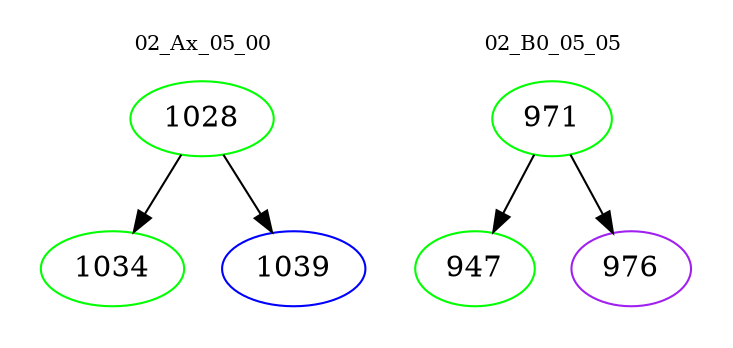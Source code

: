 digraph{
subgraph cluster_0 {
color = white
label = "02_Ax_05_00";
fontsize=10;
T0_1028 [label="1028", color="green"]
T0_1028 -> T0_1034 [color="black"]
T0_1034 [label="1034", color="green"]
T0_1028 -> T0_1039 [color="black"]
T0_1039 [label="1039", color="blue"]
}
subgraph cluster_1 {
color = white
label = "02_B0_05_05";
fontsize=10;
T1_971 [label="971", color="green"]
T1_971 -> T1_947 [color="black"]
T1_947 [label="947", color="green"]
T1_971 -> T1_976 [color="black"]
T1_976 [label="976", color="purple"]
}
}
